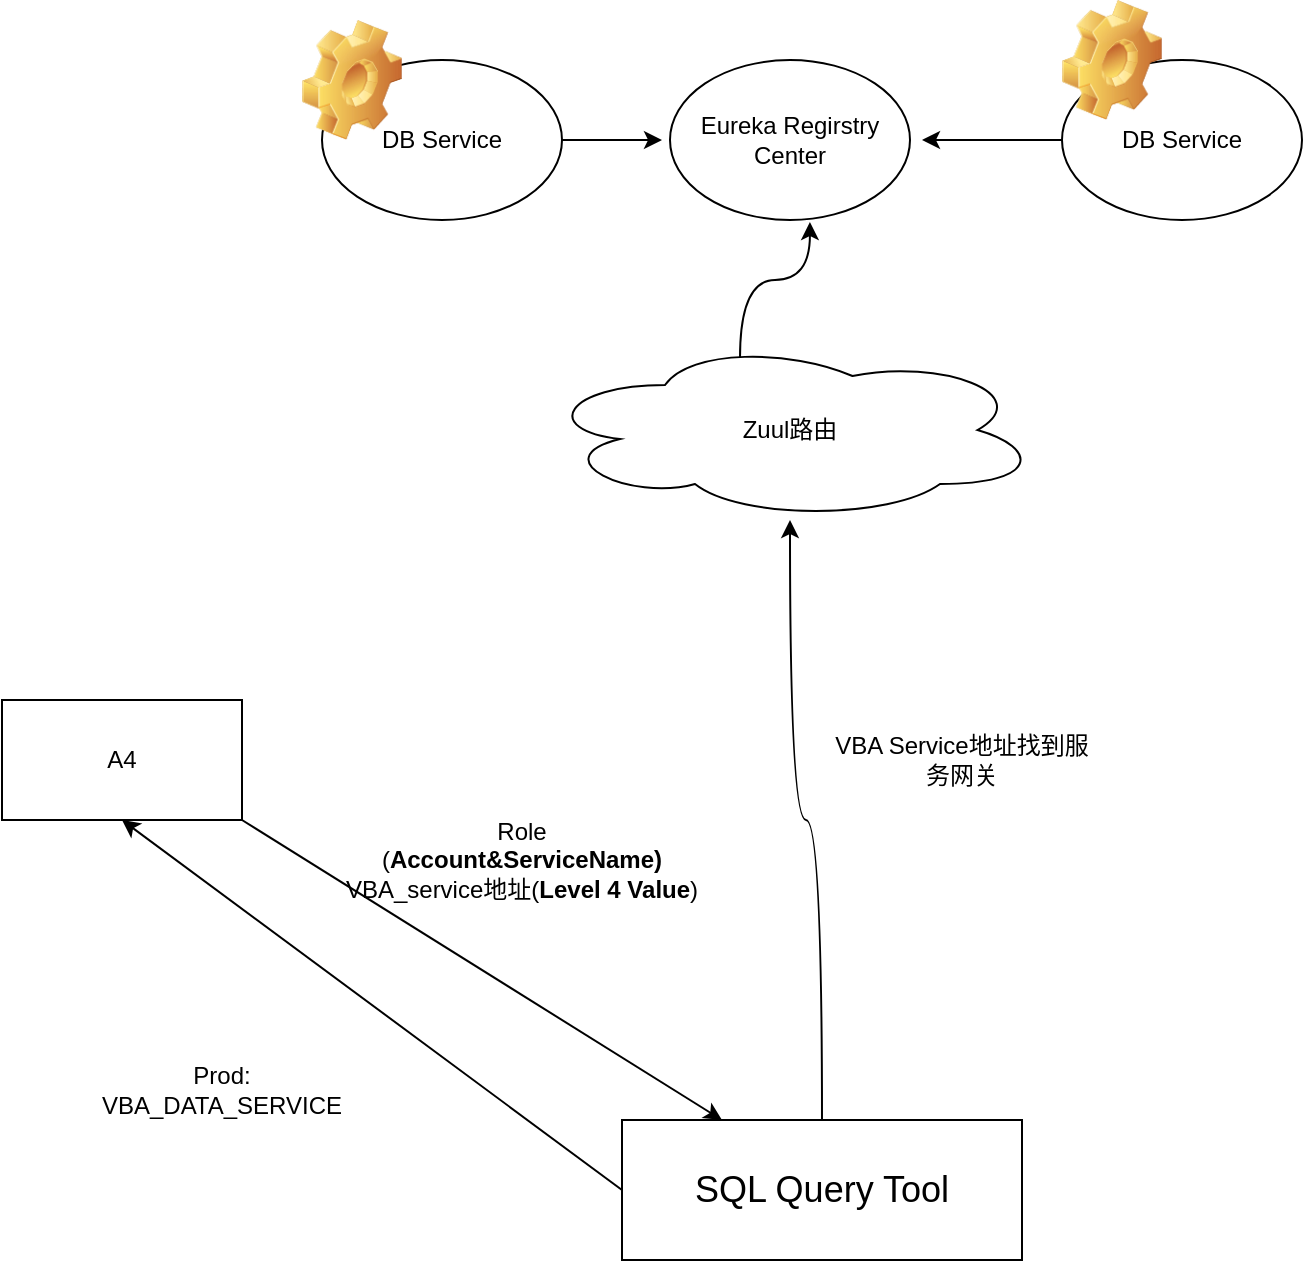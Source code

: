 <mxfile version="14.6.6" type="github">
  <diagram id="rC9eVmAbNSAIvL0xWSWS" name="Page-1">
    <mxGraphModel dx="1422" dy="762" grid="1" gridSize="10" guides="1" tooltips="1" connect="1" arrows="1" fold="1" page="1" pageScale="1" pageWidth="827" pageHeight="1169" math="0" shadow="0">
      <root>
        <mxCell id="0" />
        <mxCell id="1" parent="0" />
        <mxCell id="TMwHHNXEQn89jkuS1nKr-9" style="edgeStyle=orthogonalEdgeStyle;rounded=0;orthogonalLoop=1;jettySize=auto;html=1;exitX=0.4;exitY=0.1;exitDx=0;exitDy=0;exitPerimeter=0;entryX=0.583;entryY=1.013;entryDx=0;entryDy=0;entryPerimeter=0;curved=1;" edge="1" parent="1" source="TMwHHNXEQn89jkuS1nKr-1" target="TMwHHNXEQn89jkuS1nKr-8">
          <mxGeometry relative="1" as="geometry" />
        </mxCell>
        <mxCell id="TMwHHNXEQn89jkuS1nKr-1" value="Zuul路由" style="ellipse;shape=cloud;whiteSpace=wrap;html=1;" vertex="1" parent="1">
          <mxGeometry x="289" y="190" width="250" height="90" as="geometry" />
        </mxCell>
        <mxCell id="TMwHHNXEQn89jkuS1nKr-24" style="edgeStyle=none;rounded=0;orthogonalLoop=1;jettySize=auto;html=1;exitX=1;exitY=1;exitDx=0;exitDy=0;entryX=0.25;entryY=0;entryDx=0;entryDy=0;" edge="1" parent="1" source="TMwHHNXEQn89jkuS1nKr-25" target="TMwHHNXEQn89jkuS1nKr-3">
          <mxGeometry relative="1" as="geometry">
            <mxPoint x="110" y="450" as="sourcePoint" />
          </mxGeometry>
        </mxCell>
        <mxCell id="TMwHHNXEQn89jkuS1nKr-4" style="rounded=0;orthogonalLoop=1;jettySize=auto;html=1;exitX=0;exitY=0.5;exitDx=0;exitDy=0;startArrow=none;entryX=0.5;entryY=1;entryDx=0;entryDy=0;" edge="1" parent="1" source="TMwHHNXEQn89jkuS1nKr-3" target="TMwHHNXEQn89jkuS1nKr-25">
          <mxGeometry relative="1" as="geometry">
            <mxPoint x="80" y="460" as="targetPoint" />
          </mxGeometry>
        </mxCell>
        <mxCell id="TMwHHNXEQn89jkuS1nKr-27" style="edgeStyle=orthogonalEdgeStyle;rounded=0;orthogonalLoop=1;jettySize=auto;html=1;exitX=0.5;exitY=0;exitDx=0;exitDy=0;curved=1;" edge="1" parent="1" source="TMwHHNXEQn89jkuS1nKr-3" target="TMwHHNXEQn89jkuS1nKr-1">
          <mxGeometry relative="1" as="geometry" />
        </mxCell>
        <mxCell id="TMwHHNXEQn89jkuS1nKr-3" value="&lt;font style=&quot;font-size: 18px&quot;&gt;SQL Query Tool&lt;/font&gt;" style="rounded=0;whiteSpace=wrap;html=1;" vertex="1" parent="1">
          <mxGeometry x="330" y="580" width="200" height="70" as="geometry" />
        </mxCell>
        <mxCell id="TMwHHNXEQn89jkuS1nKr-10" style="edgeStyle=orthogonalEdgeStyle;curved=1;rounded=0;orthogonalLoop=1;jettySize=auto;html=1;exitX=1;exitY=0.5;exitDx=0;exitDy=0;" edge="1" parent="1" source="TMwHHNXEQn89jkuS1nKr-6">
          <mxGeometry relative="1" as="geometry">
            <mxPoint x="350" y="90" as="targetPoint" />
          </mxGeometry>
        </mxCell>
        <mxCell id="TMwHHNXEQn89jkuS1nKr-6" value="DB Service" style="ellipse;whiteSpace=wrap;html=1;" vertex="1" parent="1">
          <mxGeometry x="180" y="50" width="120" height="80" as="geometry" />
        </mxCell>
        <mxCell id="TMwHHNXEQn89jkuS1nKr-11" style="edgeStyle=orthogonalEdgeStyle;curved=1;rounded=0;orthogonalLoop=1;jettySize=auto;html=1;exitX=0;exitY=0.5;exitDx=0;exitDy=0;" edge="1" parent="1" source="TMwHHNXEQn89jkuS1nKr-7">
          <mxGeometry relative="1" as="geometry">
            <mxPoint x="480" y="90" as="targetPoint" />
          </mxGeometry>
        </mxCell>
        <mxCell id="TMwHHNXEQn89jkuS1nKr-7" value="DB Service" style="ellipse;whiteSpace=wrap;html=1;" vertex="1" parent="1">
          <mxGeometry x="550" y="50" width="120" height="80" as="geometry" />
        </mxCell>
        <mxCell id="TMwHHNXEQn89jkuS1nKr-8" value="Eureka Regirstry Center" style="ellipse;whiteSpace=wrap;html=1;" vertex="1" parent="1">
          <mxGeometry x="354" y="50" width="120" height="80" as="geometry" />
        </mxCell>
        <mxCell id="TMwHHNXEQn89jkuS1nKr-16" value="&lt;font style=&quot;font-size: 12px&quot;&gt;Prod: VBA_DATA_SERVICE&lt;/font&gt;" style="text;html=1;strokeColor=none;fillColor=none;align=center;verticalAlign=middle;whiteSpace=wrap;rounded=0;" vertex="1" parent="1">
          <mxGeometry x="60" y="540" width="140" height="50" as="geometry" />
        </mxCell>
        <mxCell id="TMwHHNXEQn89jkuS1nKr-18" value="&lt;font style=&quot;font-size: 12px&quot;&gt;Role&lt;br&gt;(&lt;b&gt;Account&amp;amp;ServiceName)&lt;br&gt;&lt;/b&gt;VBA_service地址(&lt;b&gt;Level 4 Value&lt;/b&gt;)&lt;br&gt;&lt;/font&gt;" style="text;html=1;strokeColor=none;fillColor=none;align=center;verticalAlign=middle;whiteSpace=wrap;rounded=0;" vertex="1" parent="1">
          <mxGeometry x="170" y="420" width="220" height="60" as="geometry" />
        </mxCell>
        <mxCell id="TMwHHNXEQn89jkuS1nKr-25" value="A4" style="rounded=0;whiteSpace=wrap;html=1;" vertex="1" parent="1">
          <mxGeometry x="20" y="370" width="120" height="60" as="geometry" />
        </mxCell>
        <mxCell id="TMwHHNXEQn89jkuS1nKr-29" value="VBA Service地址找到服务网关" style="text;html=1;strokeColor=none;fillColor=none;align=center;verticalAlign=middle;whiteSpace=wrap;rounded=0;" vertex="1" parent="1">
          <mxGeometry x="430" y="380" width="140" height="40" as="geometry" />
        </mxCell>
        <mxCell id="TMwHHNXEQn89jkuS1nKr-30" value="" style="shape=image;html=1;verticalLabelPosition=bottom;verticalAlign=top;imageAspect=0;image=img/clipart/Gear_128x128.png" vertex="1" parent="1">
          <mxGeometry x="170" y="30" width="50" height="60" as="geometry" />
        </mxCell>
        <mxCell id="TMwHHNXEQn89jkuS1nKr-32" value="" style="shape=image;html=1;verticalLabelPosition=bottom;verticalAlign=top;imageAspect=0;image=img/clipart/Gear_128x128.png" vertex="1" parent="1">
          <mxGeometry x="550" y="20" width="50" height="60" as="geometry" />
        </mxCell>
      </root>
    </mxGraphModel>
  </diagram>
</mxfile>
